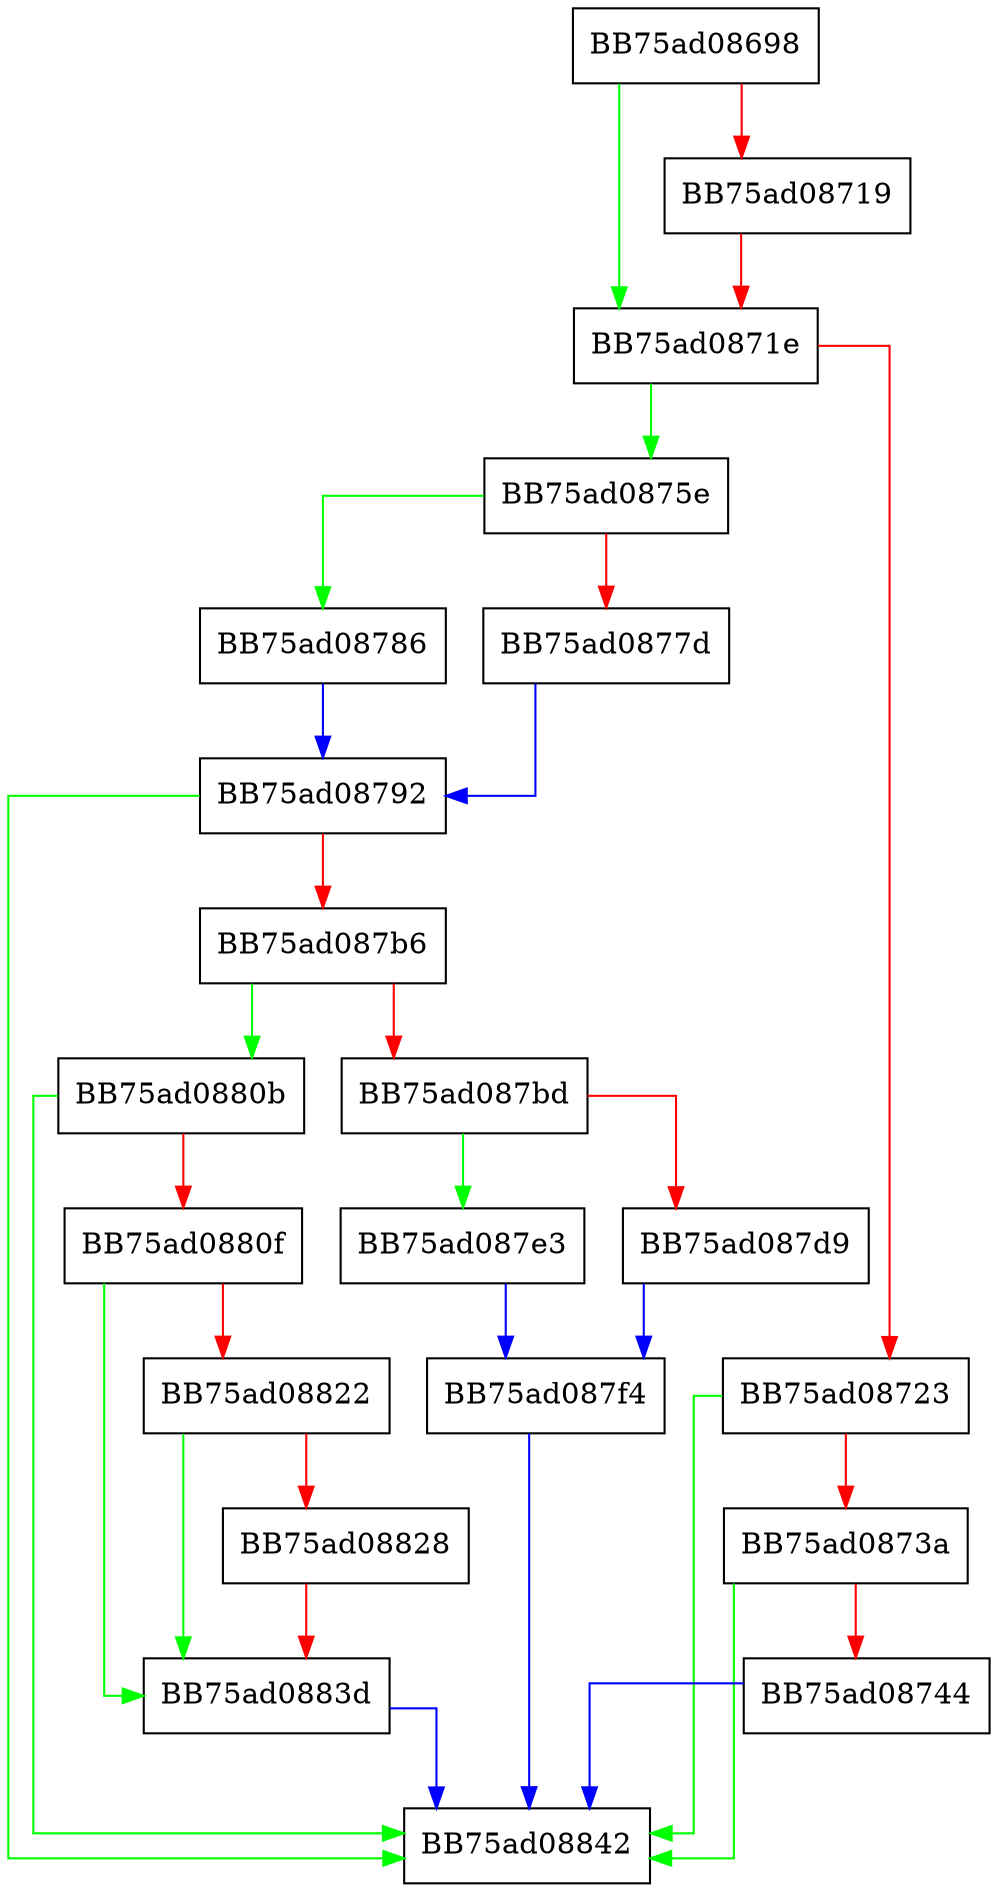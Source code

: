 digraph GetMagicNumber {
  node [shape="box"];
  graph [splines=ortho];
  BB75ad08698 -> BB75ad0871e [color="green"];
  BB75ad08698 -> BB75ad08719 [color="red"];
  BB75ad08719 -> BB75ad0871e [color="red"];
  BB75ad0871e -> BB75ad0875e [color="green"];
  BB75ad0871e -> BB75ad08723 [color="red"];
  BB75ad08723 -> BB75ad08842 [color="green"];
  BB75ad08723 -> BB75ad0873a [color="red"];
  BB75ad0873a -> BB75ad08842 [color="green"];
  BB75ad0873a -> BB75ad08744 [color="red"];
  BB75ad08744 -> BB75ad08842 [color="blue"];
  BB75ad0875e -> BB75ad08786 [color="green"];
  BB75ad0875e -> BB75ad0877d [color="red"];
  BB75ad0877d -> BB75ad08792 [color="blue"];
  BB75ad08786 -> BB75ad08792 [color="blue"];
  BB75ad08792 -> BB75ad08842 [color="green"];
  BB75ad08792 -> BB75ad087b6 [color="red"];
  BB75ad087b6 -> BB75ad0880b [color="green"];
  BB75ad087b6 -> BB75ad087bd [color="red"];
  BB75ad087bd -> BB75ad087e3 [color="green"];
  BB75ad087bd -> BB75ad087d9 [color="red"];
  BB75ad087d9 -> BB75ad087f4 [color="blue"];
  BB75ad087e3 -> BB75ad087f4 [color="blue"];
  BB75ad087f4 -> BB75ad08842 [color="blue"];
  BB75ad0880b -> BB75ad08842 [color="green"];
  BB75ad0880b -> BB75ad0880f [color="red"];
  BB75ad0880f -> BB75ad0883d [color="green"];
  BB75ad0880f -> BB75ad08822 [color="red"];
  BB75ad08822 -> BB75ad0883d [color="green"];
  BB75ad08822 -> BB75ad08828 [color="red"];
  BB75ad08828 -> BB75ad0883d [color="red"];
  BB75ad0883d -> BB75ad08842 [color="blue"];
}